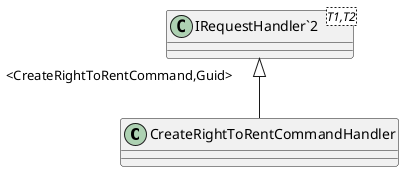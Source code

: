 @startuml
class CreateRightToRentCommandHandler {
}
class "IRequestHandler`2"<T1,T2> {
}
"IRequestHandler`2" "<CreateRightToRentCommand,Guid>" <|-- CreateRightToRentCommandHandler
@enduml
